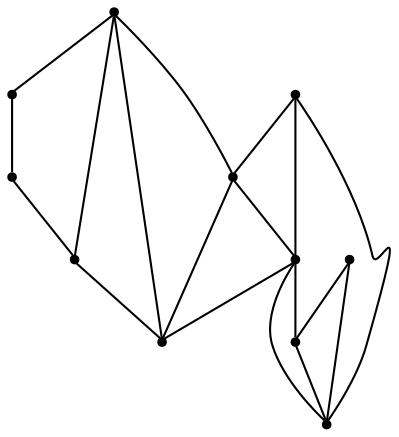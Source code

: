 graph {
  node [shape=point,comment="{\"directed\":false,\"doi\":\"10.1007/978-3-030-92931-2_18\",\"figure\":\"2 (3)\"}"]

  v0 [pos="944.9963777870203,608.4146169905555"]
  v1 [pos="944.9963777870203,441.7234382360833"]
  v2 [pos="911.6577334490219,508.3999097378722"]
  v3 [pos="878.3190891110235,408.3852024851889"]
  v4 [pos="861.6497669420244,575.076381239661"]
  v5 [pos="811.6418004350268,375.04696673429453"]
  v6 [pos="844.980444773025,525.0690276133193"]
  v7 [pos="844.980444773025,475.0616739869778"]
  v8 [pos="811.6418004350267,175.01767940420484"]
  v9 [pos="844.980444773025,558.4072633642138"]
  v10 [pos="744.96451175903,208.3559151550993"]

  v1 -- v2 [id="-11",pos="944.9963777870203,441.7234382360833 911.6577334490219,508.3999097378722 911.6577334490219,508.3999097378722 911.6577334490219,508.3999097378722"]
  v1 -- v3 [id="-31",pos="944.9963777870203,441.7234382360833 878.3190891110235,408.3852024851889 878.3190891110235,408.3852024851889 878.3190891110235,408.3852024851889"]
  v0 -- v4 [id="-33",pos="944.9963777870203,608.4146169905555 861.6497669420244,575.076381239661 861.6497669420244,575.076381239661 861.6497669420244,575.076381239661"]
  v3 -- v5 [id="-37",pos="878.3190891110235,408.3852024851889 811.6418004350268,375.04696673429453 811.6418004350268,375.04696673429453 811.6418004350268,375.04696673429453"]
  v0 -- v6 [id="-43",pos="944.9963777870203,608.4146169905555 844.980444773025,525.0690276133193 844.980444773025,525.0690276133193 844.980444773025,525.0690276133193"]
  v0 -- v7 [id="-51",pos="944.9963777870203,608.4146169905555 844.980444773025,475.0616739869778 844.980444773025,475.0616739869778 844.980444773025,475.0616739869778"]
  v1 -- v8 [id="-55",pos="944.9963777870203,441.7234382360833 811.6418004350267,175.01767940420484 811.6418004350267,175.01767940420484 811.6418004350267,175.01767940420484"]
  v0 -- v2 [id="-57",pos="944.9963777870203,608.4146169905555 911.6577334490219,508.3999097378722 911.6577334490219,508.3999097378722 911.6577334490219,508.3999097378722"]
  v10 -- v8 [id="-66",pos="744.96451175903,208.3559151550993 811.6418004350267,175.01767940420484 811.6418004350267,175.01767940420484 811.6418004350267,175.01767940420484"]
  v10 -- v5 [id="-74",pos="744.96451175903,208.3559151550993 811.6418004350268,375.04696673429453 811.6418004350268,375.04696673429453 811.6418004350268,375.04696673429453"]
  v2 -- v7 [id="-111",pos="911.6577334490219,508.3999097378722 844.980444773025,475.0616739869778 844.980444773025,475.0616739869778 844.980444773025,475.0616739869778"]
  v2 -- v3 [id="-142",pos="911.6577334490219,508.3999097378722 878.3190891110235,408.3852024851889 878.3190891110235,408.3852024851889 878.3190891110235,408.3852024851889"]
  v3 -- v7 [id="-159",pos="878.3190891110235,408.3852024851889 844.980444773025,475.0616739869778 844.980444773025,475.0616739869778 844.980444773025,475.0616739869778"]
  v3 -- v8 [id="-194",pos="878.3190891110235,408.3852024851889 811.6418004350267,175.01767940420484 811.6418004350267,175.01767940420484 811.6418004350267,175.01767940420484"]
  v9 -- v6 [id="-202",pos="844.980444773025,558.4072633642138 844.980444773025,525.0690276133193 844.980444773025,525.0690276133193 844.980444773025,525.0690276133193"]
  v4 -- v9 [id="-203",pos="861.6497669420244,575.076381239661 844.980444773025,558.4072633642138 844.980444773025,558.4072633642138 844.980444773025,558.4072633642138"]
  v5 -- v8 [id="-207",pos="811.6418004350268,375.04696673429453 811.6418004350267,175.01767940420484 811.6418004350267,175.01767940420484 811.6418004350267,175.01767940420484"]
  v6 -- v7 [id="-313",pos="844.980444773025,525.0690276133193 844.980444773025,475.0616739869778 844.980444773025,475.0616739869778 844.980444773025,475.0616739869778"]
}